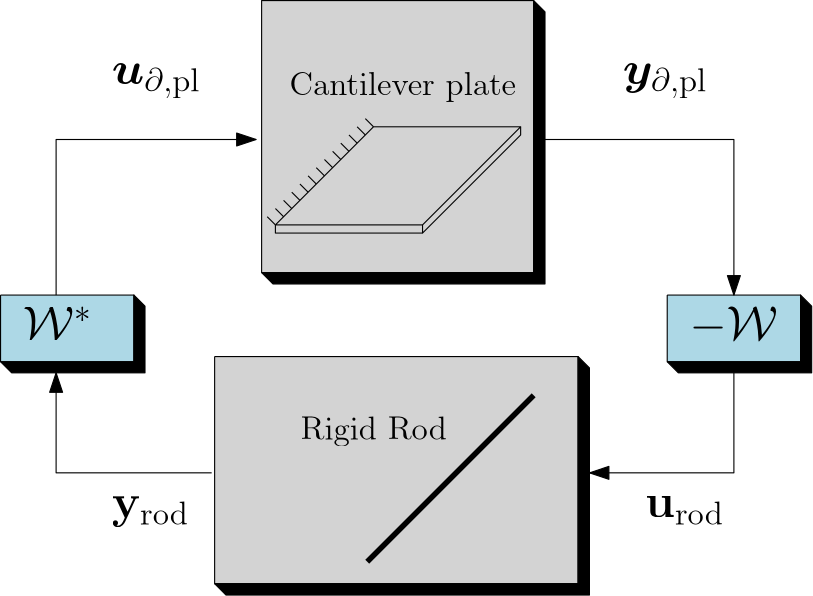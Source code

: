 <?xml version="1.0"?>
<!DOCTYPE ipe SYSTEM "ipe.dtd">
<ipe version="70206" creator="Ipe 7.2.9">
<info created="D:20191209205235" modified="D:20201020111633"/>
<preamble>\usepackage{amsmath,amssymb,amsthm}
\usepackage{diffcoeff}
\usepackage{bm}</preamble>
<ipestyle name="basic">
<symbol name="arrow/arc(spx)">
<path stroke="sym-stroke" fill="sym-stroke" pen="sym-pen">
0 0 m
-1 0.333 l
-1 -0.333 l
h
</path>
</symbol>
<symbol name="arrow/farc(spx)">
<path stroke="sym-stroke" fill="white" pen="sym-pen">
0 0 m
-1 0.333 l
-1 -0.333 l
h
</path>
</symbol>
<symbol name="arrow/ptarc(spx)">
<path stroke="sym-stroke" fill="sym-stroke" pen="sym-pen">
0 0 m
-1 0.333 l
-0.8 0 l
-1 -0.333 l
h
</path>
</symbol>
<symbol name="arrow/fptarc(spx)">
<path stroke="sym-stroke" fill="white" pen="sym-pen">
0 0 m
-1 0.333 l
-0.8 0 l
-1 -0.333 l
h
</path>
</symbol>
<symbol name="mark/circle(sx)" transformations="translations">
<path fill="sym-stroke">
0.6 0 0 0.6 0 0 e
0.4 0 0 0.4 0 0 e
</path>
</symbol>
<symbol name="mark/disk(sx)" transformations="translations">
<path fill="sym-stroke">
0.6 0 0 0.6 0 0 e
</path>
</symbol>
<symbol name="mark/fdisk(sfx)" transformations="translations">
<group>
<path fill="sym-fill">
0.5 0 0 0.5 0 0 e
</path>
<path fill="sym-stroke" fillrule="eofill">
0.6 0 0 0.6 0 0 e
0.4 0 0 0.4 0 0 e
</path>
</group>
</symbol>
<symbol name="mark/box(sx)" transformations="translations">
<path fill="sym-stroke" fillrule="eofill">
-0.6 -0.6 m
0.6 -0.6 l
0.6 0.6 l
-0.6 0.6 l
h
-0.4 -0.4 m
0.4 -0.4 l
0.4 0.4 l
-0.4 0.4 l
h
</path>
</symbol>
<symbol name="mark/square(sx)" transformations="translations">
<path fill="sym-stroke">
-0.6 -0.6 m
0.6 -0.6 l
0.6 0.6 l
-0.6 0.6 l
h
</path>
</symbol>
<symbol name="mark/fsquare(sfx)" transformations="translations">
<group>
<path fill="sym-fill">
-0.5 -0.5 m
0.5 -0.5 l
0.5 0.5 l
-0.5 0.5 l
h
</path>
<path fill="sym-stroke" fillrule="eofill">
-0.6 -0.6 m
0.6 -0.6 l
0.6 0.6 l
-0.6 0.6 l
h
-0.4 -0.4 m
0.4 -0.4 l
0.4 0.4 l
-0.4 0.4 l
h
</path>
</group>
</symbol>
<symbol name="mark/cross(sx)" transformations="translations">
<group>
<path fill="sym-stroke">
-0.43 -0.57 m
0.57 0.43 l
0.43 0.57 l
-0.57 -0.43 l
h
</path>
<path fill="sym-stroke">
-0.43 0.57 m
0.57 -0.43 l
0.43 -0.57 l
-0.57 0.43 l
h
</path>
</group>
</symbol>
<symbol name="arrow/fnormal(spx)">
<path stroke="sym-stroke" fill="white" pen="sym-pen">
0 0 m
-1 0.333 l
-1 -0.333 l
h
</path>
</symbol>
<symbol name="arrow/pointed(spx)">
<path stroke="sym-stroke" fill="sym-stroke" pen="sym-pen">
0 0 m
-1 0.333 l
-0.8 0 l
-1 -0.333 l
h
</path>
</symbol>
<symbol name="arrow/fpointed(spx)">
<path stroke="sym-stroke" fill="white" pen="sym-pen">
0 0 m
-1 0.333 l
-0.8 0 l
-1 -0.333 l
h
</path>
</symbol>
<symbol name="arrow/linear(spx)">
<path stroke="sym-stroke" pen="sym-pen">
-1 0.333 m
0 0 l
-1 -0.333 l
</path>
</symbol>
<symbol name="arrow/fdouble(spx)">
<path stroke="sym-stroke" fill="white" pen="sym-pen">
0 0 m
-1 0.333 l
-1 -0.333 l
h
-1 0 m
-2 0.333 l
-2 -0.333 l
h
</path>
</symbol>
<symbol name="arrow/double(spx)">
<path stroke="sym-stroke" fill="sym-stroke" pen="sym-pen">
0 0 m
-1 0.333 l
-1 -0.333 l
h
-1 0 m
-2 0.333 l
-2 -0.333 l
h
</path>
</symbol>
<pen name="heavier" value="0.8"/>
<pen name="fat" value="1.2"/>
<pen name="ultrafat" value="2"/>
<symbolsize name="large" value="5"/>
<symbolsize name="small" value="2"/>
<symbolsize name="tiny" value="1.1"/>
<arrowsize name="large" value="10"/>
<arrowsize name="small" value="5"/>
<arrowsize name="tiny" value="3"/>
<color name="red" value="1 0 0"/>
<color name="green" value="0 1 0"/>
<color name="blue" value="0 0 1"/>
<color name="yellow" value="1 1 0"/>
<color name="orange" value="1 0.647 0"/>
<color name="gold" value="1 0.843 0"/>
<color name="purple" value="0.627 0.125 0.941"/>
<color name="gray" value="0.745"/>
<color name="brown" value="0.647 0.165 0.165"/>
<color name="navy" value="0 0 0.502"/>
<color name="pink" value="1 0.753 0.796"/>
<color name="seagreen" value="0.18 0.545 0.341"/>
<color name="turquoise" value="0.251 0.878 0.816"/>
<color name="violet" value="0.933 0.51 0.933"/>
<color name="darkblue" value="0 0 0.545"/>
<color name="darkcyan" value="0 0.545 0.545"/>
<color name="darkgray" value="0.663"/>
<color name="darkgreen" value="0 0.392 0"/>
<color name="darkmagenta" value="0.545 0 0.545"/>
<color name="darkorange" value="1 0.549 0"/>
<color name="darkred" value="0.545 0 0"/>
<color name="lightblue" value="0.678 0.847 0.902"/>
<color name="lightcyan" value="0.878 1 1"/>
<color name="lightgray" value="0.827"/>
<color name="lightgreen" value="0.565 0.933 0.565"/>
<color name="lightyellow" value="1 1 0.878"/>
<dashstyle name="dashed" value="[4] 0"/>
<dashstyle name="dotted" value="[1 3] 0"/>
<dashstyle name="dash dotted" value="[4 2 1 2] 0"/>
<dashstyle name="dash dot dotted" value="[4 2 1 2 1 2] 0"/>
<textsize name="large" value="\large"/>
<textsize name="Large" value="\Large"/>
<textsize name="LARGE" value="\LARGE"/>
<textsize name="huge" value="\huge"/>
<textsize name="Huge" value="\Huge"/>
<textsize name="small" value="\small"/>
<textsize name="footnote" value="\footnotesize"/>
<textsize name="tiny" value="\tiny"/>
<textstyle name="center" begin="\begin{center}" end="\end{center}"/>
<textstyle name="itemize" begin="\begin{itemize}" end="\end{itemize}"/>
<textstyle name="item" begin="\begin{itemize}\item{}" end="\end{itemize}"/>
<gridsize name="4 pts" value="4"/>
<gridsize name="8 pts (~3 mm)" value="8"/>
<gridsize name="16 pts (~6 mm)" value="16"/>
<gridsize name="32 pts (~12 mm)" value="32"/>
<gridsize name="10 pts (~3.5 mm)" value="10"/>
<gridsize name="20 pts (~7 mm)" value="20"/>
<gridsize name="14 pts (~5 mm)" value="14"/>
<gridsize name="28 pts (~10 mm)" value="28"/>
<gridsize name="56 pts (~20 mm)" value="56"/>
<anglesize name="90 deg" value="90"/>
<anglesize name="60 deg" value="60"/>
<anglesize name="45 deg" value="45"/>
<anglesize name="30 deg" value="30"/>
<anglesize name="22.5 deg" value="22.5"/>
<opacity name="10%" value="0.1"/>
<opacity name="30%" value="0.3"/>
<opacity name="50%" value="0.5"/>
<opacity name="75%" value="0.75"/>
<tiling name="falling" angle="-60" step="4" width="1"/>
<tiling name="rising" angle="30" step="4" width="1"/>
</ipestyle>
<page>
<layer name="alpha"/>
<view layers="alpha" active="alpha"/>
<path layer="alpha" matrix="1.0202 0 0 1.0202 -6.22039 -13.9757" stroke="black" fill="lightgray">
208 792 m
208 696 l
304 696 l
304 792 l
h
</path>
<path matrix="1.0202 0 0 1.0202 -6.22039 -13.9757" stroke="black" fill="black">
208 696 m
212 692 l
308 692 l
308 788 l
304 792 l
304 696 l
208 696 l
</path>
<path matrix="1.02222 0 0 1.02222 -7.19961 -12.8882" stroke="black" fill="lightgray">
192 664 m
192 584 l
320 584 l
320 664 l
192 664 l
</path>
<path matrix="1.02222 0 0 1.02222 -7.19961 -12.8882" stroke="black" fill="black">
192 584 m
196 580 l
324 580 l
324 660 l
320 664 l
320 584 l
192 584 l
</path>
<path stroke="black" fill="lightblue">
352 688 m
400 688 l
400 664 l
352 664 l
352 688 l
</path>
<path stroke="black" fill="black">
352 664 m
400 664 l
400 688 l
404 684 l
404 660 l
356 660 l
352 664 l
</path>
<text matrix="1 0 0 1 -16 0" transformations="translations" pos="376 672" stroke="black" type="label" width="31.81" height="11.768" depth="1.43" valign="baseline" size="LARGE" style="math">-\mathcal{W}</text>
<path matrix="1 0 0 1 -240 0" stroke="black" fill="lightblue">
352 688 m
400 688 l
400 664 l
352 664 l
352 688 l
</path>
<path matrix="1 0 0 1 -240 0" stroke="black" fill="black">
352 664 m
400 664 l
400 688 l
404 684 l
404 660 l
356 660 l
352 664 l
</path>
<text matrix="1 0 0 1 -256 0" transformations="translations" pos="376 672" stroke="black" type="label" width="24.896" height="11.81" depth="0" valign="baseline" size="LARGE" style="math">\mathcal{W}^*</text>
<text matrix="1 0 0 1 -8 0" transformations="translations" pos="344 764" stroke="black" type="label" width="30.496" height="7.648" depth="4.91" valign="baseline" size="LARGE" style="math">\bm{y}_{\partial, \text{pl}}</text>
<text matrix="1 0 0 1 -192 0" transformations="translations" pos="344 764" stroke="black" type="label" width="32.059" height="7.648" depth="4.91" valign="baseline" size="LARGE" style="math">\bm{u}_{\partial, \text{pl}}</text>
<path stroke="black" arrow="normal/normal">
308 744 m
376 744 l
376 688 l
</path>
<path stroke="black" arrow="normal/normal">
376 660 m
376 624 l
324 624 l
</path>
<path matrix="1 0 0 1 -4 0" stroke="black" arrow="normal/normal">
192 624 m
136 624 l
136 660 l
</path>
<path matrix="1 0 0 1 -4 0" stroke="black" arrow="normal/normal">
136 688 m
136 744 l
208 744 l
</path>
<text matrix="1 0 0 1 -16 0" transformations="translations" pos="360 608" stroke="black" type="label" width="28.492" height="7.654" depth="2.58" valign="baseline" size="LARGE" style="math">\mathbf{u}_{\text{rod}}</text>
<text matrix="1 0 0 1 -208 0" transformations="translations" pos="360 608" stroke="black" type="label" width="27.954" height="7.649" depth="3.35" valign="baseline" size="LARGE" style="math">\mathbf{y}_{\text{rod}}</text>
<path matrix="0.367859 0 0 0.367859 193.286 542.576" stroke="black">
48 464 m
144 560 l
288 560 l
192 464 l
48 464 l
</path>
<path matrix="0.367859 0 0 0.367859 193.286 542.576" stroke="black">
48 464 m
40 472 l
40 472 l
</path>
<path matrix="0.367859 0 0 0.367859 193.286 542.576" stroke="black">
56 472 m
48 480 l
</path>
<path matrix="0.367859 0 0 0.367859 193.286 542.576" stroke="black">
64 480 m
56 488 l
</path>
<path matrix="0.367859 0 0 0.367859 193.286 542.576" stroke="black">
72 488 m
64 496 l
</path>
<path matrix="0.367859 0 0 0.367859 193.286 542.576" stroke="black">
80 496 m
72 504 l
</path>
<path matrix="0.367859 0 0 0.367859 193.286 542.576" stroke="black">
88 504 m
80 512 l
</path>
<path matrix="0.367859 0 0 0.367859 193.286 542.576" stroke="black">
96 512 m
88 520 l
</path>
<path matrix="0.367859 0 0 0.367859 193.286 542.576" stroke="black">
104 520 m
96 528 l
</path>
<path matrix="0.367859 0 0 0.367859 193.286 542.576" stroke="black">
112 528 m
104 536 l
</path>
<path matrix="0.367859 0 0 0.367859 193.286 542.576" stroke="black">
120 536 m
112 544 l
</path>
<path matrix="0.367859 0 0 0.367859 193.286 542.576" stroke="black">
128 544 m
120 552 l
</path>
<path matrix="0.367859 0 0 0.367859 193.286 542.576" stroke="black">
136 552 m
128 560 l
</path>
<path matrix="0.367859 0 0 0.367859 193.286 542.576" stroke="black">
144 560 m
136 568 l
</path>
<path matrix="0.367859 0 0 0.367859 193.286 542.576" stroke="black">
288 560 m
288 552 l
192 456 l
192 464 l
192 464 l
</path>
<path matrix="0.367859 0 0 0.367859 193.286 542.576" stroke="black">
192 456 m
48 456 l
48 464 l
</path>
<text matrix="1 0 0 1 16 184" transformations="translations" pos="200 576" stroke="black" type="label" width="81.617" height="8.307" depth="2.32" valign="baseline" size="large">Cantilever plate</text>
<path matrix="0.624114 0 0 0.624114 34.2976 302.411" stroke="black" pen="ultrafat">
336 464 m
432 560 l
</path>
<text matrix="1 0 0 1 -120 64" transformations="translations" pos="340 572" stroke="black" type="label" width="52.673" height="8.307" depth="2.32" valign="baseline" size="large">Rigid Rod</text>
</page>
</ipe>
